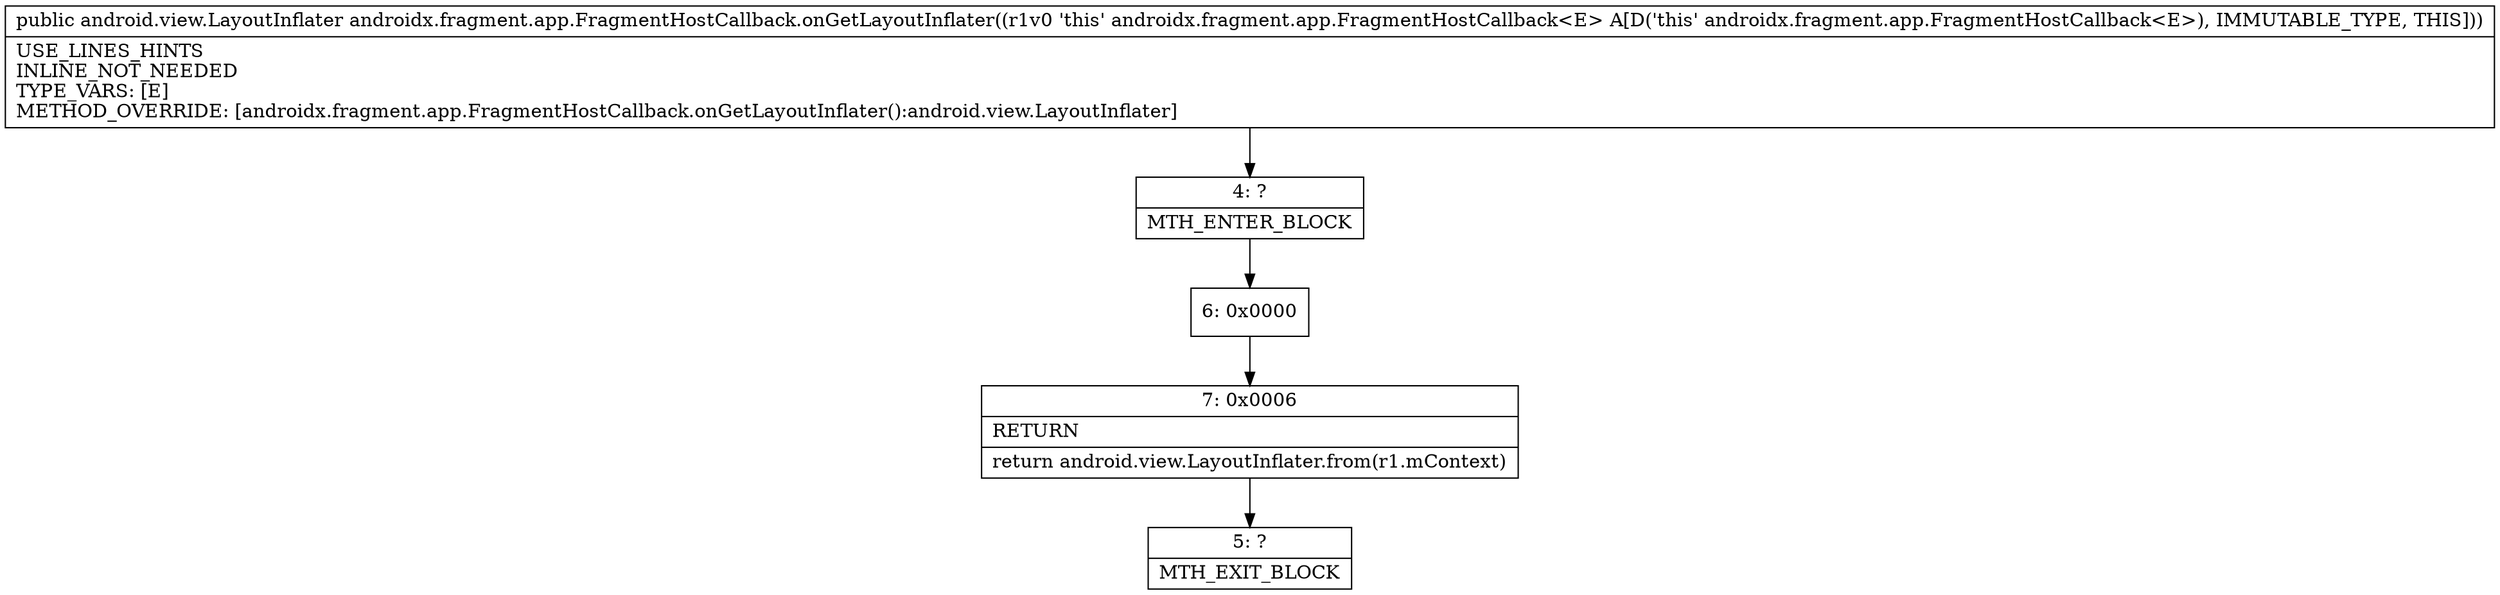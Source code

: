 digraph "CFG forandroidx.fragment.app.FragmentHostCallback.onGetLayoutInflater()Landroid\/view\/LayoutInflater;" {
Node_4 [shape=record,label="{4\:\ ?|MTH_ENTER_BLOCK\l}"];
Node_6 [shape=record,label="{6\:\ 0x0000}"];
Node_7 [shape=record,label="{7\:\ 0x0006|RETURN\l|return android.view.LayoutInflater.from(r1.mContext)\l}"];
Node_5 [shape=record,label="{5\:\ ?|MTH_EXIT_BLOCK\l}"];
MethodNode[shape=record,label="{public android.view.LayoutInflater androidx.fragment.app.FragmentHostCallback.onGetLayoutInflater((r1v0 'this' androidx.fragment.app.FragmentHostCallback\<E\> A[D('this' androidx.fragment.app.FragmentHostCallback\<E\>), IMMUTABLE_TYPE, THIS]))  | USE_LINES_HINTS\lINLINE_NOT_NEEDED\lTYPE_VARS: [E]\lMETHOD_OVERRIDE: [androidx.fragment.app.FragmentHostCallback.onGetLayoutInflater():android.view.LayoutInflater]\l}"];
MethodNode -> Node_4;Node_4 -> Node_6;
Node_6 -> Node_7;
Node_7 -> Node_5;
}

